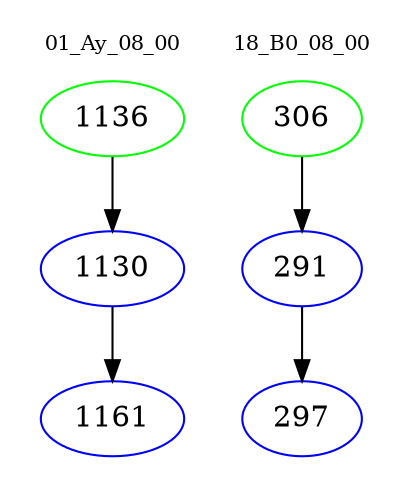 digraph{
subgraph cluster_0 {
color = white
label = "01_Ay_08_00";
fontsize=10;
T0_1136 [label="1136", color="green"]
T0_1136 -> T0_1130 [color="black"]
T0_1130 [label="1130", color="blue"]
T0_1130 -> T0_1161 [color="black"]
T0_1161 [label="1161", color="blue"]
}
subgraph cluster_1 {
color = white
label = "18_B0_08_00";
fontsize=10;
T1_306 [label="306", color="green"]
T1_306 -> T1_291 [color="black"]
T1_291 [label="291", color="blue"]
T1_291 -> T1_297 [color="black"]
T1_297 [label="297", color="blue"]
}
}
